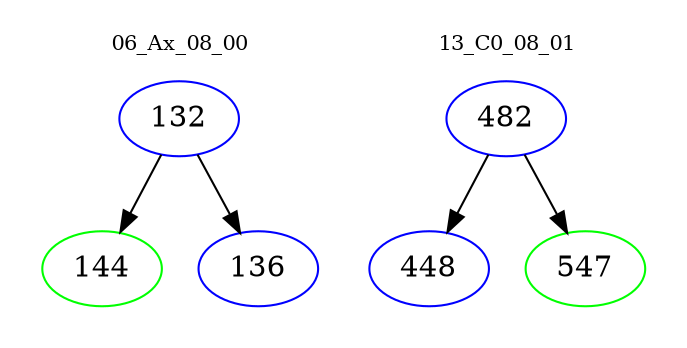 digraph{
subgraph cluster_0 {
color = white
label = "06_Ax_08_00";
fontsize=10;
T0_132 [label="132", color="blue"]
T0_132 -> T0_144 [color="black"]
T0_144 [label="144", color="green"]
T0_132 -> T0_136 [color="black"]
T0_136 [label="136", color="blue"]
}
subgraph cluster_1 {
color = white
label = "13_C0_08_01";
fontsize=10;
T1_482 [label="482", color="blue"]
T1_482 -> T1_448 [color="black"]
T1_448 [label="448", color="blue"]
T1_482 -> T1_547 [color="black"]
T1_547 [label="547", color="green"]
}
}
